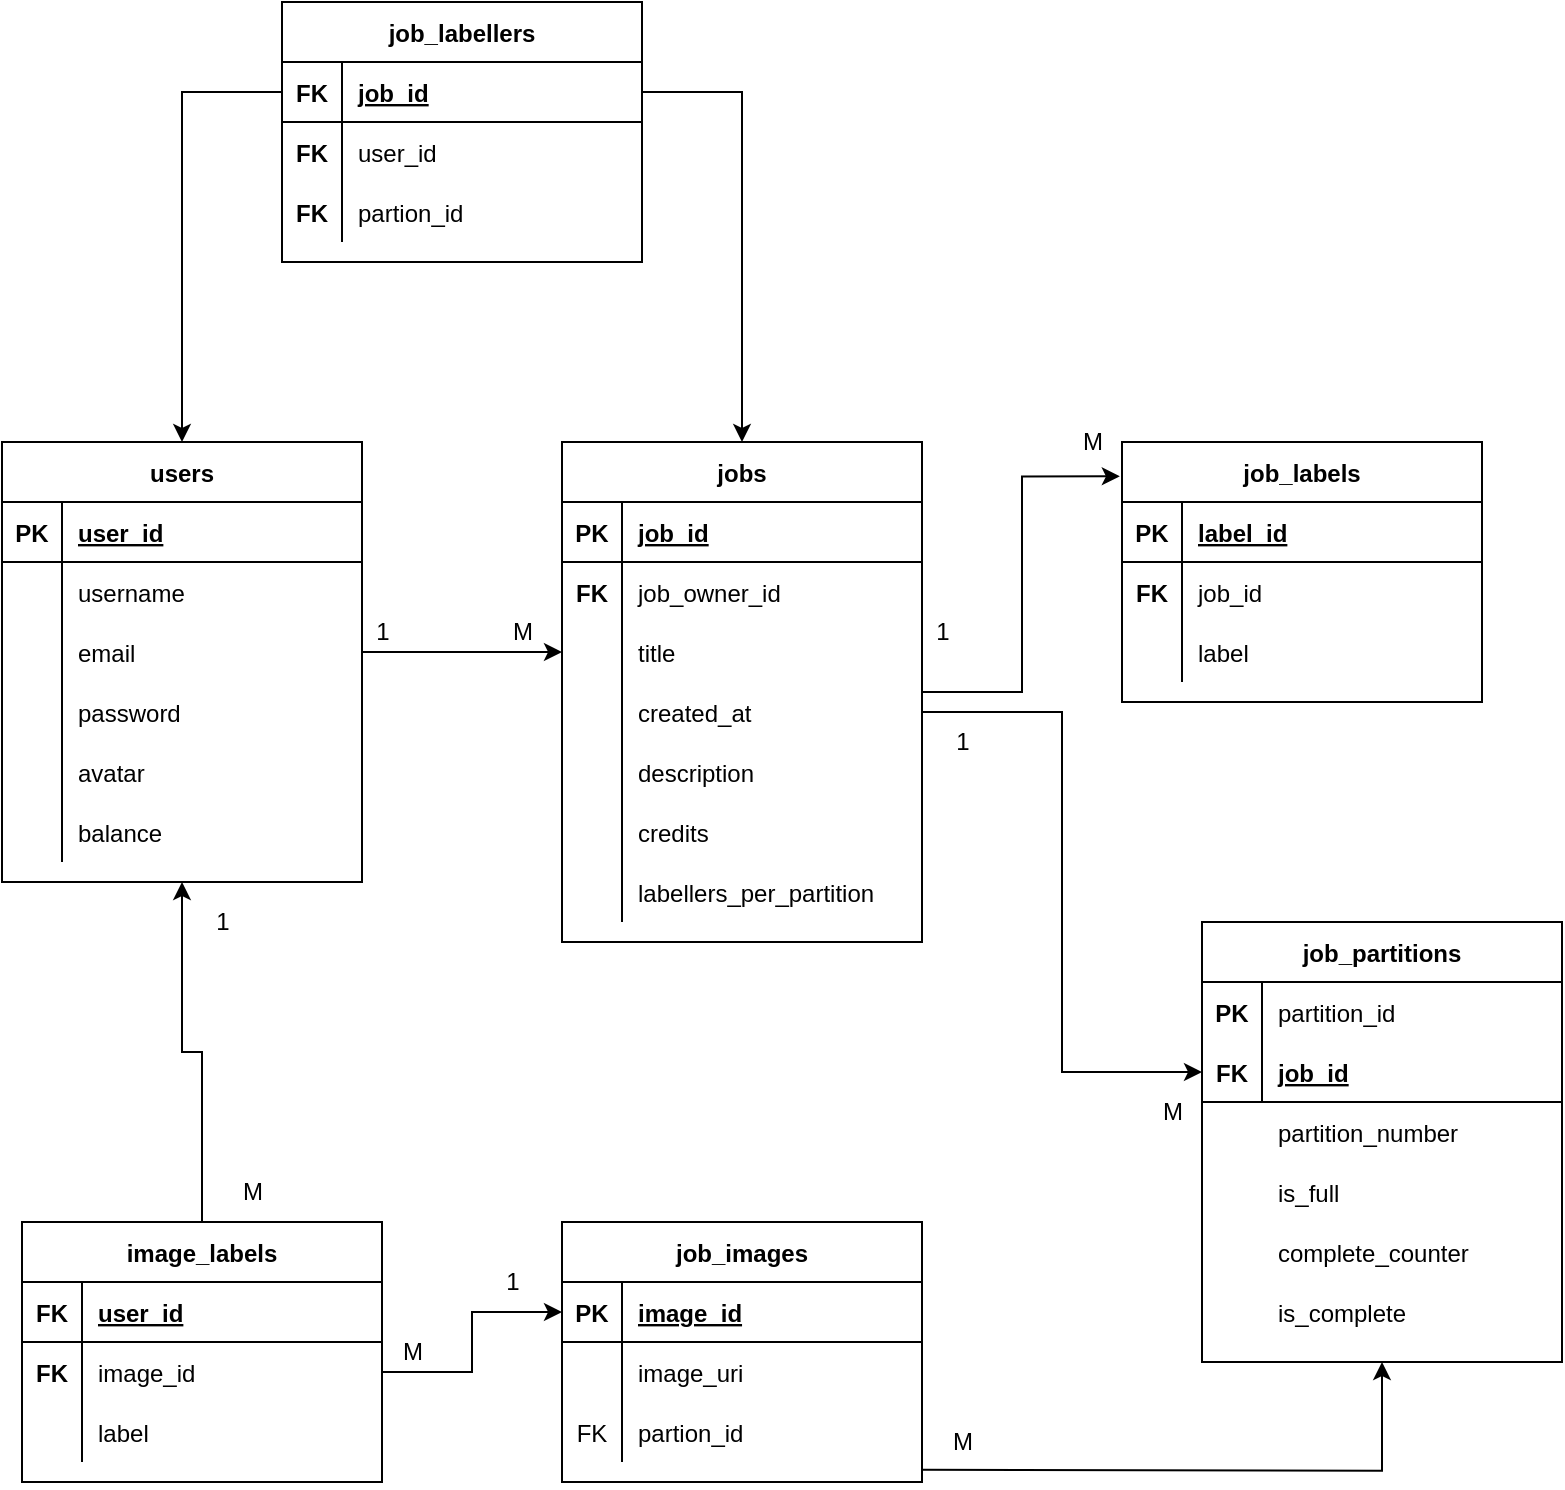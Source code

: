 <mxfile>
    <diagram id="R2lEEEUBdFMjLlhIrx00" name="Page-1">
        <mxGraphModel dx="1076" dy="1579" grid="1" gridSize="10" guides="1" tooltips="1" connect="1" arrows="1" fold="1" page="1" pageScale="1" pageWidth="850" pageHeight="1100" math="0" shadow="0" extFonts="Permanent Marker^https://fonts.googleapis.com/css?family=Permanent+Marker">
            <root>
                <mxCell id="0"/>
                <mxCell id="1" parent="0"/>
                <mxCell id="n5E36iy-z8Pln9pKaJzt-1" value="users" style="shape=table;startSize=30;container=1;collapsible=1;childLayout=tableLayout;fixedRows=1;rowLines=0;fontStyle=1;align=center;resizeLast=1;" parent="1" vertex="1">
                    <mxGeometry x="40" y="80" width="180" height="220" as="geometry"/>
                </mxCell>
                <mxCell id="n5E36iy-z8Pln9pKaJzt-2" value="" style="shape=partialRectangle;collapsible=0;dropTarget=0;pointerEvents=0;fillColor=none;top=0;left=0;bottom=1;right=0;points=[[0,0.5],[1,0.5]];portConstraint=eastwest;" parent="n5E36iy-z8Pln9pKaJzt-1" vertex="1">
                    <mxGeometry y="30" width="180" height="30" as="geometry"/>
                </mxCell>
                <mxCell id="n5E36iy-z8Pln9pKaJzt-3" value="PK" style="shape=partialRectangle;connectable=0;fillColor=none;top=0;left=0;bottom=0;right=0;fontStyle=1;overflow=hidden;" parent="n5E36iy-z8Pln9pKaJzt-2" vertex="1">
                    <mxGeometry width="30" height="30" as="geometry"/>
                </mxCell>
                <mxCell id="n5E36iy-z8Pln9pKaJzt-4" value="user_id" style="shape=partialRectangle;connectable=0;fillColor=none;top=0;left=0;bottom=0;right=0;align=left;spacingLeft=6;fontStyle=5;overflow=hidden;" parent="n5E36iy-z8Pln9pKaJzt-2" vertex="1">
                    <mxGeometry x="30" width="150" height="30" as="geometry"/>
                </mxCell>
                <mxCell id="n5E36iy-z8Pln9pKaJzt-5" value="" style="shape=partialRectangle;collapsible=0;dropTarget=0;pointerEvents=0;fillColor=none;top=0;left=0;bottom=0;right=0;points=[[0,0.5],[1,0.5]];portConstraint=eastwest;" parent="n5E36iy-z8Pln9pKaJzt-1" vertex="1">
                    <mxGeometry y="60" width="180" height="30" as="geometry"/>
                </mxCell>
                <mxCell id="n5E36iy-z8Pln9pKaJzt-6" value="" style="shape=partialRectangle;connectable=0;fillColor=none;top=0;left=0;bottom=0;right=0;editable=1;overflow=hidden;" parent="n5E36iy-z8Pln9pKaJzt-5" vertex="1">
                    <mxGeometry width="30" height="30" as="geometry"/>
                </mxCell>
                <mxCell id="n5E36iy-z8Pln9pKaJzt-7" value="username" style="shape=partialRectangle;connectable=0;fillColor=none;top=0;left=0;bottom=0;right=0;align=left;spacingLeft=6;overflow=hidden;" parent="n5E36iy-z8Pln9pKaJzt-5" vertex="1">
                    <mxGeometry x="30" width="150" height="30" as="geometry"/>
                </mxCell>
                <mxCell id="n5E36iy-z8Pln9pKaJzt-8" value="" style="shape=partialRectangle;collapsible=0;dropTarget=0;pointerEvents=0;fillColor=none;top=0;left=0;bottom=0;right=0;points=[[0,0.5],[1,0.5]];portConstraint=eastwest;" parent="n5E36iy-z8Pln9pKaJzt-1" vertex="1">
                    <mxGeometry y="90" width="180" height="30" as="geometry"/>
                </mxCell>
                <mxCell id="n5E36iy-z8Pln9pKaJzt-9" value="" style="shape=partialRectangle;connectable=0;fillColor=none;top=0;left=0;bottom=0;right=0;editable=1;overflow=hidden;" parent="n5E36iy-z8Pln9pKaJzt-8" vertex="1">
                    <mxGeometry width="30" height="30" as="geometry"/>
                </mxCell>
                <mxCell id="n5E36iy-z8Pln9pKaJzt-10" value="email" style="shape=partialRectangle;connectable=0;fillColor=none;top=0;left=0;bottom=0;right=0;align=left;spacingLeft=6;overflow=hidden;" parent="n5E36iy-z8Pln9pKaJzt-8" vertex="1">
                    <mxGeometry x="30" width="150" height="30" as="geometry"/>
                </mxCell>
                <mxCell id="n5E36iy-z8Pln9pKaJzt-11" value="" style="shape=partialRectangle;collapsible=0;dropTarget=0;pointerEvents=0;fillColor=none;top=0;left=0;bottom=0;right=0;points=[[0,0.5],[1,0.5]];portConstraint=eastwest;" parent="n5E36iy-z8Pln9pKaJzt-1" vertex="1">
                    <mxGeometry y="120" width="180" height="30" as="geometry"/>
                </mxCell>
                <mxCell id="n5E36iy-z8Pln9pKaJzt-12" value="" style="shape=partialRectangle;connectable=0;fillColor=none;top=0;left=0;bottom=0;right=0;editable=1;overflow=hidden;" parent="n5E36iy-z8Pln9pKaJzt-11" vertex="1">
                    <mxGeometry width="30" height="30" as="geometry"/>
                </mxCell>
                <mxCell id="n5E36iy-z8Pln9pKaJzt-13" value="password" style="shape=partialRectangle;connectable=0;fillColor=none;top=0;left=0;bottom=0;right=0;align=left;spacingLeft=6;overflow=hidden;" parent="n5E36iy-z8Pln9pKaJzt-11" vertex="1">
                    <mxGeometry x="30" width="150" height="30" as="geometry"/>
                </mxCell>
                <mxCell id="n5E36iy-z8Pln9pKaJzt-14" value="" style="shape=partialRectangle;collapsible=0;dropTarget=0;pointerEvents=0;fillColor=none;top=0;left=0;bottom=0;right=0;points=[[0,0.5],[1,0.5]];portConstraint=eastwest;" parent="n5E36iy-z8Pln9pKaJzt-1" vertex="1">
                    <mxGeometry y="150" width="180" height="30" as="geometry"/>
                </mxCell>
                <mxCell id="n5E36iy-z8Pln9pKaJzt-15" value="" style="shape=partialRectangle;connectable=0;fillColor=none;top=0;left=0;bottom=0;right=0;editable=1;overflow=hidden;" parent="n5E36iy-z8Pln9pKaJzt-14" vertex="1">
                    <mxGeometry width="30" height="30" as="geometry"/>
                </mxCell>
                <mxCell id="n5E36iy-z8Pln9pKaJzt-16" value="avatar" style="shape=partialRectangle;connectable=0;fillColor=none;top=0;left=0;bottom=0;right=0;align=left;spacingLeft=6;overflow=hidden;" parent="n5E36iy-z8Pln9pKaJzt-14" vertex="1">
                    <mxGeometry x="30" width="150" height="30" as="geometry"/>
                </mxCell>
                <mxCell id="n5E36iy-z8Pln9pKaJzt-17" value="" style="shape=partialRectangle;collapsible=0;dropTarget=0;pointerEvents=0;fillColor=none;top=0;left=0;bottom=0;right=0;points=[[0,0.5],[1,0.5]];portConstraint=eastwest;" parent="n5E36iy-z8Pln9pKaJzt-1" vertex="1">
                    <mxGeometry y="180" width="180" height="30" as="geometry"/>
                </mxCell>
                <mxCell id="n5E36iy-z8Pln9pKaJzt-18" value="" style="shape=partialRectangle;connectable=0;fillColor=none;top=0;left=0;bottom=0;right=0;editable=1;overflow=hidden;" parent="n5E36iy-z8Pln9pKaJzt-17" vertex="1">
                    <mxGeometry width="30" height="30" as="geometry"/>
                </mxCell>
                <mxCell id="n5E36iy-z8Pln9pKaJzt-19" value="balance" style="shape=partialRectangle;connectable=0;fillColor=none;top=0;left=0;bottom=0;right=0;align=left;spacingLeft=6;overflow=hidden;" parent="n5E36iy-z8Pln9pKaJzt-17" vertex="1">
                    <mxGeometry x="30" width="150" height="30" as="geometry"/>
                </mxCell>
                <mxCell id="n5E36iy-z8Pln9pKaJzt-77" style="edgeStyle=orthogonalEdgeStyle;rounded=0;orthogonalLoop=1;jettySize=auto;html=1;entryX=-0.006;entryY=0.132;entryDx=0;entryDy=0;entryPerimeter=0;" parent="1" source="n5E36iy-z8Pln9pKaJzt-20" target="n5E36iy-z8Pln9pKaJzt-64" edge="1">
                    <mxGeometry relative="1" as="geometry"/>
                </mxCell>
                <mxCell id="n5E36iy-z8Pln9pKaJzt-20" value="jobs" style="shape=table;startSize=30;container=1;collapsible=1;childLayout=tableLayout;fixedRows=1;rowLines=0;fontStyle=1;align=center;resizeLast=1;" parent="1" vertex="1">
                    <mxGeometry x="320" y="80" width="180" height="250" as="geometry"/>
                </mxCell>
                <mxCell id="n5E36iy-z8Pln9pKaJzt-21" value="" style="shape=partialRectangle;collapsible=0;dropTarget=0;pointerEvents=0;fillColor=none;top=0;left=0;bottom=1;right=0;points=[[0,0.5],[1,0.5]];portConstraint=eastwest;" parent="n5E36iy-z8Pln9pKaJzt-20" vertex="1">
                    <mxGeometry y="30" width="180" height="30" as="geometry"/>
                </mxCell>
                <mxCell id="n5E36iy-z8Pln9pKaJzt-22" value="PK" style="shape=partialRectangle;connectable=0;fillColor=none;top=0;left=0;bottom=0;right=0;fontStyle=1;overflow=hidden;" parent="n5E36iy-z8Pln9pKaJzt-21" vertex="1">
                    <mxGeometry width="30" height="30" as="geometry"/>
                </mxCell>
                <mxCell id="n5E36iy-z8Pln9pKaJzt-23" value="job_id" style="shape=partialRectangle;connectable=0;fillColor=none;top=0;left=0;bottom=0;right=0;align=left;spacingLeft=6;fontStyle=5;overflow=hidden;" parent="n5E36iy-z8Pln9pKaJzt-21" vertex="1">
                    <mxGeometry x="30" width="150" height="30" as="geometry"/>
                </mxCell>
                <mxCell id="n5E36iy-z8Pln9pKaJzt-24" value="" style="shape=partialRectangle;collapsible=0;dropTarget=0;pointerEvents=0;fillColor=none;top=0;left=0;bottom=0;right=0;points=[[0,0.5],[1,0.5]];portConstraint=eastwest;" parent="n5E36iy-z8Pln9pKaJzt-20" vertex="1">
                    <mxGeometry y="60" width="180" height="30" as="geometry"/>
                </mxCell>
                <mxCell id="n5E36iy-z8Pln9pKaJzt-25" value="FK" style="shape=partialRectangle;connectable=0;fillColor=none;top=0;left=0;bottom=0;right=0;editable=1;overflow=hidden;fontStyle=1" parent="n5E36iy-z8Pln9pKaJzt-24" vertex="1">
                    <mxGeometry width="30" height="30" as="geometry"/>
                </mxCell>
                <mxCell id="n5E36iy-z8Pln9pKaJzt-26" value="job_owner_id" style="shape=partialRectangle;connectable=0;fillColor=none;top=0;left=0;bottom=0;right=0;align=left;spacingLeft=6;overflow=hidden;" parent="n5E36iy-z8Pln9pKaJzt-24" vertex="1">
                    <mxGeometry x="30" width="150" height="30" as="geometry"/>
                </mxCell>
                <mxCell id="n5E36iy-z8Pln9pKaJzt-27" value="" style="shape=partialRectangle;collapsible=0;dropTarget=0;pointerEvents=0;fillColor=none;top=0;left=0;bottom=0;right=0;points=[[0,0.5],[1,0.5]];portConstraint=eastwest;" parent="n5E36iy-z8Pln9pKaJzt-20" vertex="1">
                    <mxGeometry y="90" width="180" height="30" as="geometry"/>
                </mxCell>
                <mxCell id="n5E36iy-z8Pln9pKaJzt-28" value="" style="shape=partialRectangle;connectable=0;fillColor=none;top=0;left=0;bottom=0;right=0;editable=1;overflow=hidden;" parent="n5E36iy-z8Pln9pKaJzt-27" vertex="1">
                    <mxGeometry width="30" height="30" as="geometry"/>
                </mxCell>
                <mxCell id="n5E36iy-z8Pln9pKaJzt-29" value="title" style="shape=partialRectangle;connectable=0;fillColor=none;top=0;left=0;bottom=0;right=0;align=left;spacingLeft=6;overflow=hidden;" parent="n5E36iy-z8Pln9pKaJzt-27" vertex="1">
                    <mxGeometry x="30" width="150" height="30" as="geometry"/>
                </mxCell>
                <mxCell id="n5E36iy-z8Pln9pKaJzt-33" value="" style="shape=partialRectangle;collapsible=0;dropTarget=0;pointerEvents=0;fillColor=none;top=0;left=0;bottom=0;right=0;points=[[0,0.5],[1,0.5]];portConstraint=eastwest;" parent="n5E36iy-z8Pln9pKaJzt-20" vertex="1">
                    <mxGeometry y="120" width="180" height="30" as="geometry"/>
                </mxCell>
                <mxCell id="n5E36iy-z8Pln9pKaJzt-34" value="" style="shape=partialRectangle;connectable=0;fillColor=none;top=0;left=0;bottom=0;right=0;editable=1;overflow=hidden;" parent="n5E36iy-z8Pln9pKaJzt-33" vertex="1">
                    <mxGeometry width="30" height="30" as="geometry"/>
                </mxCell>
                <mxCell id="n5E36iy-z8Pln9pKaJzt-35" value="created_at" style="shape=partialRectangle;connectable=0;fillColor=none;top=0;left=0;bottom=0;right=0;align=left;spacingLeft=6;overflow=hidden;" parent="n5E36iy-z8Pln9pKaJzt-33" vertex="1">
                    <mxGeometry x="30" width="150" height="30" as="geometry"/>
                </mxCell>
                <mxCell id="2" value="" style="shape=partialRectangle;collapsible=0;dropTarget=0;pointerEvents=0;fillColor=none;top=0;left=0;bottom=0;right=0;points=[[0,0.5],[1,0.5]];portConstraint=eastwest;" parent="n5E36iy-z8Pln9pKaJzt-20" vertex="1">
                    <mxGeometry y="150" width="180" height="30" as="geometry"/>
                </mxCell>
                <mxCell id="3" value="" style="shape=partialRectangle;connectable=0;fillColor=none;top=0;left=0;bottom=0;right=0;editable=1;overflow=hidden;" parent="2" vertex="1">
                    <mxGeometry width="30" height="30" as="geometry"/>
                </mxCell>
                <mxCell id="4" value="description" style="shape=partialRectangle;connectable=0;fillColor=none;top=0;left=0;bottom=0;right=0;align=left;spacingLeft=6;overflow=hidden;" parent="2" vertex="1">
                    <mxGeometry x="30" width="150" height="30" as="geometry"/>
                </mxCell>
                <mxCell id="25" value="" style="shape=partialRectangle;collapsible=0;dropTarget=0;pointerEvents=0;fillColor=none;top=0;left=0;bottom=0;right=0;points=[[0,0.5],[1,0.5]];portConstraint=eastwest;" parent="n5E36iy-z8Pln9pKaJzt-20" vertex="1">
                    <mxGeometry y="180" width="180" height="30" as="geometry"/>
                </mxCell>
                <mxCell id="26" value="" style="shape=partialRectangle;connectable=0;fillColor=none;top=0;left=0;bottom=0;right=0;editable=1;overflow=hidden;" parent="25" vertex="1">
                    <mxGeometry width="30" height="30" as="geometry"/>
                </mxCell>
                <mxCell id="27" value="credits" style="shape=partialRectangle;connectable=0;fillColor=none;top=0;left=0;bottom=0;right=0;align=left;spacingLeft=6;overflow=hidden;" parent="25" vertex="1">
                    <mxGeometry x="30" width="150" height="30" as="geometry"/>
                </mxCell>
                <mxCell id="80" value="" style="shape=partialRectangle;collapsible=0;dropTarget=0;pointerEvents=0;fillColor=none;top=0;left=0;bottom=0;right=0;points=[[0,0.5],[1,0.5]];portConstraint=eastwest;" vertex="1" parent="n5E36iy-z8Pln9pKaJzt-20">
                    <mxGeometry y="210" width="180" height="30" as="geometry"/>
                </mxCell>
                <mxCell id="81" value="" style="shape=partialRectangle;connectable=0;fillColor=none;top=0;left=0;bottom=0;right=0;editable=1;overflow=hidden;" vertex="1" parent="80">
                    <mxGeometry width="30" height="30" as="geometry"/>
                </mxCell>
                <mxCell id="82" value="labellers_per_partition" style="shape=partialRectangle;connectable=0;fillColor=none;top=0;left=0;bottom=0;right=0;align=left;spacingLeft=6;overflow=hidden;" vertex="1" parent="80">
                    <mxGeometry x="30" width="150" height="30" as="geometry"/>
                </mxCell>
                <mxCell id="n5E36iy-z8Pln9pKaJzt-39" value="job_images" style="shape=table;startSize=30;container=1;collapsible=1;childLayout=tableLayout;fixedRows=1;rowLines=0;fontStyle=1;align=center;resizeLast=1;" parent="1" vertex="1">
                    <mxGeometry x="320" y="470" width="180" height="130" as="geometry">
                        <mxRectangle x="320" y="470" width="100" height="30" as="alternateBounds"/>
                    </mxGeometry>
                </mxCell>
                <mxCell id="n5E36iy-z8Pln9pKaJzt-40" value="" style="shape=partialRectangle;collapsible=0;dropTarget=0;pointerEvents=0;fillColor=none;top=0;left=0;bottom=1;right=0;points=[[0,0.5],[1,0.5]];portConstraint=eastwest;" parent="n5E36iy-z8Pln9pKaJzt-39" vertex="1">
                    <mxGeometry y="30" width="180" height="30" as="geometry"/>
                </mxCell>
                <mxCell id="n5E36iy-z8Pln9pKaJzt-41" value="PK" style="shape=partialRectangle;connectable=0;fillColor=none;top=0;left=0;bottom=0;right=0;fontStyle=1;overflow=hidden;" parent="n5E36iy-z8Pln9pKaJzt-40" vertex="1">
                    <mxGeometry width="30" height="30" as="geometry"/>
                </mxCell>
                <mxCell id="n5E36iy-z8Pln9pKaJzt-42" value="image_id" style="shape=partialRectangle;connectable=0;fillColor=none;top=0;left=0;bottom=0;right=0;align=left;spacingLeft=6;fontStyle=5;overflow=hidden;" parent="n5E36iy-z8Pln9pKaJzt-40" vertex="1">
                    <mxGeometry x="30" width="150" height="30" as="geometry"/>
                </mxCell>
                <mxCell id="n5E36iy-z8Pln9pKaJzt-46" value="" style="shape=partialRectangle;collapsible=0;dropTarget=0;pointerEvents=0;fillColor=none;top=0;left=0;bottom=0;right=0;points=[[0,0.5],[1,0.5]];portConstraint=eastwest;" parent="n5E36iy-z8Pln9pKaJzt-39" vertex="1">
                    <mxGeometry y="60" width="180" height="30" as="geometry"/>
                </mxCell>
                <mxCell id="n5E36iy-z8Pln9pKaJzt-47" value="" style="shape=partialRectangle;connectable=0;fillColor=none;top=0;left=0;bottom=0;right=0;editable=1;overflow=hidden;" parent="n5E36iy-z8Pln9pKaJzt-46" vertex="1">
                    <mxGeometry width="30" height="30" as="geometry"/>
                </mxCell>
                <mxCell id="n5E36iy-z8Pln9pKaJzt-48" value="image_uri" style="shape=partialRectangle;connectable=0;fillColor=none;top=0;left=0;bottom=0;right=0;align=left;spacingLeft=6;overflow=hidden;" parent="n5E36iy-z8Pln9pKaJzt-46" vertex="1">
                    <mxGeometry x="30" width="150" height="30" as="geometry"/>
                </mxCell>
                <mxCell id="n5E36iy-z8Pln9pKaJzt-55" value="" style="shape=partialRectangle;collapsible=0;dropTarget=0;pointerEvents=0;fillColor=none;top=0;left=0;bottom=0;right=0;points=[[0,0.5],[1,0.5]];portConstraint=eastwest;" parent="n5E36iy-z8Pln9pKaJzt-39" vertex="1">
                    <mxGeometry y="90" width="180" height="30" as="geometry"/>
                </mxCell>
                <mxCell id="n5E36iy-z8Pln9pKaJzt-56" value="FK" style="shape=partialRectangle;connectable=0;fillColor=none;top=0;left=0;bottom=0;right=0;editable=1;overflow=hidden;" parent="n5E36iy-z8Pln9pKaJzt-55" vertex="1">
                    <mxGeometry width="30" height="30" as="geometry"/>
                </mxCell>
                <mxCell id="n5E36iy-z8Pln9pKaJzt-57" value="partion_id" style="shape=partialRectangle;connectable=0;fillColor=none;top=0;left=0;bottom=0;right=0;align=left;spacingLeft=6;overflow=hidden;" parent="n5E36iy-z8Pln9pKaJzt-55" vertex="1">
                    <mxGeometry x="30" width="150" height="30" as="geometry"/>
                </mxCell>
                <mxCell id="n5E36iy-z8Pln9pKaJzt-58" style="edgeStyle=orthogonalEdgeStyle;rounded=0;orthogonalLoop=1;jettySize=auto;html=1;entryX=0;entryY=0.5;entryDx=0;entryDy=0;" parent="1" source="n5E36iy-z8Pln9pKaJzt-8" target="n5E36iy-z8Pln9pKaJzt-27" edge="1">
                    <mxGeometry relative="1" as="geometry"/>
                </mxCell>
                <mxCell id="n5E36iy-z8Pln9pKaJzt-59" value="1" style="text;html=1;align=center;verticalAlign=middle;resizable=0;points=[];autosize=1;strokeColor=none;" parent="1" vertex="1">
                    <mxGeometry x="220" y="165" width="20" height="20" as="geometry"/>
                </mxCell>
                <mxCell id="n5E36iy-z8Pln9pKaJzt-60" value="M" style="text;html=1;align=center;verticalAlign=middle;resizable=0;points=[];autosize=1;strokeColor=none;" parent="1" vertex="1">
                    <mxGeometry x="285" y="165" width="30" height="20" as="geometry"/>
                </mxCell>
                <mxCell id="n5E36iy-z8Pln9pKaJzt-62" value="1" style="text;html=1;align=center;verticalAlign=middle;resizable=0;points=[];autosize=1;strokeColor=none;" parent="1" vertex="1">
                    <mxGeometry x="510" y="220" width="20" height="20" as="geometry"/>
                </mxCell>
                <mxCell id="n5E36iy-z8Pln9pKaJzt-64" value="job_labels" style="shape=table;startSize=30;container=1;collapsible=1;childLayout=tableLayout;fixedRows=1;rowLines=0;fontStyle=1;align=center;resizeLast=1;" parent="1" vertex="1">
                    <mxGeometry x="600" y="80" width="180" height="130" as="geometry"/>
                </mxCell>
                <mxCell id="n5E36iy-z8Pln9pKaJzt-65" value="" style="shape=partialRectangle;collapsible=0;dropTarget=0;pointerEvents=0;fillColor=none;top=0;left=0;bottom=1;right=0;points=[[0,0.5],[1,0.5]];portConstraint=eastwest;" parent="n5E36iy-z8Pln9pKaJzt-64" vertex="1">
                    <mxGeometry y="30" width="180" height="30" as="geometry"/>
                </mxCell>
                <mxCell id="n5E36iy-z8Pln9pKaJzt-66" value="PK" style="shape=partialRectangle;connectable=0;fillColor=none;top=0;left=0;bottom=0;right=0;fontStyle=1;overflow=hidden;" parent="n5E36iy-z8Pln9pKaJzt-65" vertex="1">
                    <mxGeometry width="30" height="30" as="geometry"/>
                </mxCell>
                <mxCell id="n5E36iy-z8Pln9pKaJzt-67" value="label_id" style="shape=partialRectangle;connectable=0;fillColor=none;top=0;left=0;bottom=0;right=0;align=left;spacingLeft=6;fontStyle=5;overflow=hidden;" parent="n5E36iy-z8Pln9pKaJzt-65" vertex="1">
                    <mxGeometry x="30" width="150" height="30" as="geometry"/>
                </mxCell>
                <mxCell id="n5E36iy-z8Pln9pKaJzt-68" value="" style="shape=partialRectangle;collapsible=0;dropTarget=0;pointerEvents=0;fillColor=none;top=0;left=0;bottom=0;right=0;points=[[0,0.5],[1,0.5]];portConstraint=eastwest;" parent="n5E36iy-z8Pln9pKaJzt-64" vertex="1">
                    <mxGeometry y="60" width="180" height="30" as="geometry"/>
                </mxCell>
                <mxCell id="n5E36iy-z8Pln9pKaJzt-69" value="FK" style="shape=partialRectangle;connectable=0;fillColor=none;top=0;left=0;bottom=0;right=0;editable=1;overflow=hidden;fontStyle=1" parent="n5E36iy-z8Pln9pKaJzt-68" vertex="1">
                    <mxGeometry width="30" height="30" as="geometry"/>
                </mxCell>
                <mxCell id="n5E36iy-z8Pln9pKaJzt-70" value="job_id" style="shape=partialRectangle;connectable=0;fillColor=none;top=0;left=0;bottom=0;right=0;align=left;spacingLeft=6;overflow=hidden;" parent="n5E36iy-z8Pln9pKaJzt-68" vertex="1">
                    <mxGeometry x="30" width="150" height="30" as="geometry"/>
                </mxCell>
                <mxCell id="n5E36iy-z8Pln9pKaJzt-71" value="" style="shape=partialRectangle;collapsible=0;dropTarget=0;pointerEvents=0;fillColor=none;top=0;left=0;bottom=0;right=0;points=[[0,0.5],[1,0.5]];portConstraint=eastwest;" parent="n5E36iy-z8Pln9pKaJzt-64" vertex="1">
                    <mxGeometry y="90" width="180" height="30" as="geometry"/>
                </mxCell>
                <mxCell id="n5E36iy-z8Pln9pKaJzt-72" value="" style="shape=partialRectangle;connectable=0;fillColor=none;top=0;left=0;bottom=0;right=0;editable=1;overflow=hidden;" parent="n5E36iy-z8Pln9pKaJzt-71" vertex="1">
                    <mxGeometry width="30" height="30" as="geometry"/>
                </mxCell>
                <mxCell id="n5E36iy-z8Pln9pKaJzt-73" value="label" style="shape=partialRectangle;connectable=0;fillColor=none;top=0;left=0;bottom=0;right=0;align=left;spacingLeft=6;overflow=hidden;" parent="n5E36iy-z8Pln9pKaJzt-71" vertex="1">
                    <mxGeometry x="30" width="150" height="30" as="geometry"/>
                </mxCell>
                <mxCell id="n5E36iy-z8Pln9pKaJzt-78" value="1" style="text;html=1;align=center;verticalAlign=middle;resizable=0;points=[];autosize=1;strokeColor=none;" parent="1" vertex="1">
                    <mxGeometry x="500" y="165" width="20" height="20" as="geometry"/>
                </mxCell>
                <mxCell id="n5E36iy-z8Pln9pKaJzt-79" value="M" style="text;html=1;align=center;verticalAlign=middle;resizable=0;points=[];autosize=1;strokeColor=none;" parent="1" vertex="1">
                    <mxGeometry x="570" y="70" width="30" height="20" as="geometry"/>
                </mxCell>
                <mxCell id="71" style="edgeStyle=orthogonalEdgeStyle;rounded=0;orthogonalLoop=1;jettySize=auto;html=1;entryX=0.5;entryY=1;entryDx=0;entryDy=0;" parent="1" source="n5E36iy-z8Pln9pKaJzt-80" target="n5E36iy-z8Pln9pKaJzt-1" edge="1">
                    <mxGeometry relative="1" as="geometry"/>
                </mxCell>
                <mxCell id="n5E36iy-z8Pln9pKaJzt-80" value="image_labels" style="shape=table;startSize=30;container=1;collapsible=1;childLayout=tableLayout;fixedRows=1;rowLines=0;fontStyle=1;align=center;resizeLast=1;" parent="1" vertex="1">
                    <mxGeometry x="50" y="470" width="180" height="130" as="geometry"/>
                </mxCell>
                <mxCell id="n5E36iy-z8Pln9pKaJzt-81" value="" style="shape=partialRectangle;collapsible=0;dropTarget=0;pointerEvents=0;fillColor=none;top=0;left=0;bottom=1;right=0;points=[[0,0.5],[1,0.5]];portConstraint=eastwest;" parent="n5E36iy-z8Pln9pKaJzt-80" vertex="1">
                    <mxGeometry y="30" width="180" height="30" as="geometry"/>
                </mxCell>
                <mxCell id="n5E36iy-z8Pln9pKaJzt-82" value="FK" style="shape=partialRectangle;connectable=0;fillColor=none;top=0;left=0;bottom=0;right=0;fontStyle=1;overflow=hidden;" parent="n5E36iy-z8Pln9pKaJzt-81" vertex="1">
                    <mxGeometry width="30" height="30" as="geometry"/>
                </mxCell>
                <mxCell id="n5E36iy-z8Pln9pKaJzt-83" value="user_id" style="shape=partialRectangle;connectable=0;fillColor=none;top=0;left=0;bottom=0;right=0;align=left;spacingLeft=6;fontStyle=5;overflow=hidden;" parent="n5E36iy-z8Pln9pKaJzt-81" vertex="1">
                    <mxGeometry x="30" width="150" height="30" as="geometry"/>
                </mxCell>
                <mxCell id="n5E36iy-z8Pln9pKaJzt-84" value="" style="shape=partialRectangle;collapsible=0;dropTarget=0;pointerEvents=0;fillColor=none;top=0;left=0;bottom=0;right=0;points=[[0,0.5],[1,0.5]];portConstraint=eastwest;" parent="n5E36iy-z8Pln9pKaJzt-80" vertex="1">
                    <mxGeometry y="60" width="180" height="30" as="geometry"/>
                </mxCell>
                <mxCell id="n5E36iy-z8Pln9pKaJzt-85" value="FK" style="shape=partialRectangle;connectable=0;fillColor=none;top=0;left=0;bottom=0;right=0;editable=1;overflow=hidden;fontStyle=1" parent="n5E36iy-z8Pln9pKaJzt-84" vertex="1">
                    <mxGeometry width="30" height="30" as="geometry"/>
                </mxCell>
                <mxCell id="n5E36iy-z8Pln9pKaJzt-86" value="image_id" style="shape=partialRectangle;connectable=0;fillColor=none;top=0;left=0;bottom=0;right=0;align=left;spacingLeft=6;overflow=hidden;" parent="n5E36iy-z8Pln9pKaJzt-84" vertex="1">
                    <mxGeometry x="30" width="150" height="30" as="geometry"/>
                </mxCell>
                <mxCell id="n5E36iy-z8Pln9pKaJzt-87" value="" style="shape=partialRectangle;collapsible=0;dropTarget=0;pointerEvents=0;fillColor=none;top=0;left=0;bottom=0;right=0;points=[[0,0.5],[1,0.5]];portConstraint=eastwest;" parent="n5E36iy-z8Pln9pKaJzt-80" vertex="1">
                    <mxGeometry y="90" width="180" height="30" as="geometry"/>
                </mxCell>
                <mxCell id="n5E36iy-z8Pln9pKaJzt-88" value="" style="shape=partialRectangle;connectable=0;fillColor=none;top=0;left=0;bottom=0;right=0;editable=1;overflow=hidden;" parent="n5E36iy-z8Pln9pKaJzt-87" vertex="1">
                    <mxGeometry width="30" height="30" as="geometry"/>
                </mxCell>
                <mxCell id="n5E36iy-z8Pln9pKaJzt-89" value="label" style="shape=partialRectangle;connectable=0;fillColor=none;top=0;left=0;bottom=0;right=0;align=left;spacingLeft=6;overflow=hidden;" parent="n5E36iy-z8Pln9pKaJzt-87" vertex="1">
                    <mxGeometry x="30" width="150" height="30" as="geometry"/>
                </mxCell>
                <mxCell id="n5E36iy-z8Pln9pKaJzt-99" value="job_labellers" style="shape=table;startSize=30;container=1;collapsible=1;childLayout=tableLayout;fixedRows=1;rowLines=0;fontStyle=1;align=center;resizeLast=1;" parent="1" vertex="1">
                    <mxGeometry x="180" y="-140" width="180" height="130" as="geometry"/>
                </mxCell>
                <mxCell id="n5E36iy-z8Pln9pKaJzt-100" value="" style="shape=partialRectangle;collapsible=0;dropTarget=0;pointerEvents=0;fillColor=none;top=0;left=0;bottom=1;right=0;points=[[0,0.5],[1,0.5]];portConstraint=eastwest;" parent="n5E36iy-z8Pln9pKaJzt-99" vertex="1">
                    <mxGeometry y="30" width="180" height="30" as="geometry"/>
                </mxCell>
                <mxCell id="n5E36iy-z8Pln9pKaJzt-101" value="FK" style="shape=partialRectangle;connectable=0;fillColor=none;top=0;left=0;bottom=0;right=0;fontStyle=1;overflow=hidden;" parent="n5E36iy-z8Pln9pKaJzt-100" vertex="1">
                    <mxGeometry width="30" height="30" as="geometry"/>
                </mxCell>
                <mxCell id="n5E36iy-z8Pln9pKaJzt-102" value="job_id" style="shape=partialRectangle;connectable=0;fillColor=none;top=0;left=0;bottom=0;right=0;align=left;spacingLeft=6;fontStyle=5;overflow=hidden;" parent="n5E36iy-z8Pln9pKaJzt-100" vertex="1">
                    <mxGeometry x="30" width="150" height="30" as="geometry"/>
                </mxCell>
                <mxCell id="n5E36iy-z8Pln9pKaJzt-103" value="" style="shape=partialRectangle;collapsible=0;dropTarget=0;pointerEvents=0;fillColor=none;top=0;left=0;bottom=0;right=0;points=[[0,0.5],[1,0.5]];portConstraint=eastwest;" parent="n5E36iy-z8Pln9pKaJzt-99" vertex="1">
                    <mxGeometry y="60" width="180" height="30" as="geometry"/>
                </mxCell>
                <mxCell id="n5E36iy-z8Pln9pKaJzt-104" value="FK" style="shape=partialRectangle;connectable=0;fillColor=none;top=0;left=0;bottom=0;right=0;editable=1;overflow=hidden;fontStyle=1" parent="n5E36iy-z8Pln9pKaJzt-103" vertex="1">
                    <mxGeometry width="30" height="30" as="geometry"/>
                </mxCell>
                <mxCell id="n5E36iy-z8Pln9pKaJzt-105" value="user_id" style="shape=partialRectangle;connectable=0;fillColor=none;top=0;left=0;bottom=0;right=0;align=left;spacingLeft=6;overflow=hidden;" parent="n5E36iy-z8Pln9pKaJzt-103" vertex="1">
                    <mxGeometry x="30" width="150" height="30" as="geometry"/>
                </mxCell>
                <mxCell id="61" value="" style="shape=partialRectangle;collapsible=0;dropTarget=0;pointerEvents=0;fillColor=none;top=0;left=0;bottom=0;right=0;points=[[0,0.5],[1,0.5]];portConstraint=eastwest;" parent="n5E36iy-z8Pln9pKaJzt-99" vertex="1">
                    <mxGeometry y="90" width="180" height="30" as="geometry"/>
                </mxCell>
                <mxCell id="62" value="FK" style="shape=partialRectangle;connectable=0;fillColor=none;top=0;left=0;bottom=0;right=0;editable=1;overflow=hidden;fontStyle=1" parent="61" vertex="1">
                    <mxGeometry width="30" height="30" as="geometry"/>
                </mxCell>
                <mxCell id="63" value="partion_id" style="shape=partialRectangle;connectable=0;fillColor=none;top=0;left=0;bottom=0;right=0;align=left;spacingLeft=6;overflow=hidden;" parent="61" vertex="1">
                    <mxGeometry x="30" width="150" height="30" as="geometry"/>
                </mxCell>
                <mxCell id="n5E36iy-z8Pln9pKaJzt-112" style="edgeStyle=orthogonalEdgeStyle;rounded=0;orthogonalLoop=1;jettySize=auto;html=1;entryX=0.5;entryY=0;entryDx=0;entryDy=0;" parent="1" source="n5E36iy-z8Pln9pKaJzt-100" target="n5E36iy-z8Pln9pKaJzt-20" edge="1">
                    <mxGeometry relative="1" as="geometry"/>
                </mxCell>
                <mxCell id="n5E36iy-z8Pln9pKaJzt-113" style="edgeStyle=orthogonalEdgeStyle;rounded=0;orthogonalLoop=1;jettySize=auto;html=1;entryX=0.5;entryY=0;entryDx=0;entryDy=0;" parent="1" source="n5E36iy-z8Pln9pKaJzt-100" target="n5E36iy-z8Pln9pKaJzt-1" edge="1">
                    <mxGeometry relative="1" as="geometry"/>
                </mxCell>
                <mxCell id="28" value="job_partitions" style="shape=table;startSize=30;container=1;collapsible=1;childLayout=tableLayout;fixedRows=1;rowLines=0;fontStyle=1;align=center;resizeLast=1;" parent="1" vertex="1">
                    <mxGeometry x="640" y="320" width="180" height="220" as="geometry"/>
                </mxCell>
                <mxCell id="32" value="" style="shape=partialRectangle;collapsible=0;dropTarget=0;pointerEvents=0;fillColor=none;top=0;left=0;bottom=0;right=0;points=[[0,0.5],[1,0.5]];portConstraint=eastwest;" parent="28" vertex="1">
                    <mxGeometry y="30" width="180" height="30" as="geometry"/>
                </mxCell>
                <mxCell id="33" value="PK" style="shape=partialRectangle;connectable=0;fillColor=none;top=0;left=0;bottom=0;right=0;editable=1;overflow=hidden;fontStyle=1" parent="32" vertex="1">
                    <mxGeometry width="30" height="30" as="geometry"/>
                </mxCell>
                <mxCell id="34" value="partition_id" style="shape=partialRectangle;connectable=0;fillColor=none;top=0;left=0;bottom=0;right=0;align=left;spacingLeft=6;overflow=hidden;" parent="32" vertex="1">
                    <mxGeometry x="30" width="150" height="30" as="geometry"/>
                </mxCell>
                <mxCell id="29" value="" style="shape=partialRectangle;collapsible=0;dropTarget=0;pointerEvents=0;fillColor=none;top=0;left=0;bottom=1;right=0;points=[[0,0.5],[1,0.5]];portConstraint=eastwest;" parent="28" vertex="1">
                    <mxGeometry y="60" width="180" height="30" as="geometry"/>
                </mxCell>
                <mxCell id="30" value="FK" style="shape=partialRectangle;connectable=0;fillColor=none;top=0;left=0;bottom=0;right=0;fontStyle=1;overflow=hidden;" parent="29" vertex="1">
                    <mxGeometry width="30" height="30" as="geometry"/>
                </mxCell>
                <mxCell id="31" value="job_id" style="shape=partialRectangle;connectable=0;fillColor=none;top=0;left=0;bottom=0;right=0;align=left;spacingLeft=6;fontStyle=5;overflow=hidden;" parent="29" vertex="1">
                    <mxGeometry x="30" width="150" height="30" as="geometry"/>
                </mxCell>
                <mxCell id="55" style="edgeStyle=orthogonalEdgeStyle;rounded=0;orthogonalLoop=1;jettySize=auto;html=1;entryX=0;entryY=0.5;entryDx=0;entryDy=0;" parent="1" source="n5E36iy-z8Pln9pKaJzt-33" target="29" edge="1">
                    <mxGeometry relative="1" as="geometry"/>
                </mxCell>
                <mxCell id="56" value="partition_number" style="shape=partialRectangle;connectable=0;fillColor=none;top=0;left=0;bottom=0;right=0;align=left;spacingLeft=6;overflow=hidden;" parent="1" vertex="1">
                    <mxGeometry x="670" y="410" width="150" height="30" as="geometry"/>
                </mxCell>
                <mxCell id="57" style="edgeStyle=orthogonalEdgeStyle;rounded=0;orthogonalLoop=1;jettySize=auto;html=1;entryX=0.5;entryY=1;entryDx=0;entryDy=0;" parent="1" target="28" edge="1">
                    <mxGeometry relative="1" as="geometry">
                        <mxPoint x="500" y="593.92" as="sourcePoint"/>
                        <mxPoint x="598.92" y="486.08" as="targetPoint"/>
                    </mxGeometry>
                </mxCell>
                <mxCell id="58" value="M" style="text;html=1;align=center;verticalAlign=middle;resizable=0;points=[];autosize=1;strokeColor=none;" parent="1" vertex="1">
                    <mxGeometry x="610" y="405" width="30" height="20" as="geometry"/>
                </mxCell>
                <mxCell id="60" value="M" style="text;html=1;align=center;verticalAlign=middle;resizable=0;points=[];autosize=1;strokeColor=none;" parent="1" vertex="1">
                    <mxGeometry x="505" y="570" width="30" height="20" as="geometry"/>
                </mxCell>
                <mxCell id="70" value="is_full" style="shape=partialRectangle;connectable=0;fillColor=none;top=0;left=0;bottom=0;right=0;align=left;spacingLeft=6;overflow=hidden;" parent="1" vertex="1">
                    <mxGeometry x="670" y="440" width="150" height="30" as="geometry"/>
                </mxCell>
                <mxCell id="72" value="M" style="text;html=1;align=center;verticalAlign=middle;resizable=0;points=[];autosize=1;strokeColor=none;" parent="1" vertex="1">
                    <mxGeometry x="150" y="445" width="30" height="20" as="geometry"/>
                </mxCell>
                <mxCell id="73" value="1" style="text;html=1;align=center;verticalAlign=middle;resizable=0;points=[];autosize=1;strokeColor=none;" parent="1" vertex="1">
                    <mxGeometry x="140" y="310" width="20" height="20" as="geometry"/>
                </mxCell>
                <mxCell id="74" style="edgeStyle=orthogonalEdgeStyle;rounded=0;orthogonalLoop=1;jettySize=auto;html=1;" parent="1" source="n5E36iy-z8Pln9pKaJzt-84" target="n5E36iy-z8Pln9pKaJzt-40" edge="1">
                    <mxGeometry relative="1" as="geometry"/>
                </mxCell>
                <mxCell id="75" value="M" style="text;html=1;align=center;verticalAlign=middle;resizable=0;points=[];autosize=1;strokeColor=none;" parent="1" vertex="1">
                    <mxGeometry x="230" y="525" width="30" height="20" as="geometry"/>
                </mxCell>
                <mxCell id="76" value="1" style="text;html=1;align=center;verticalAlign=middle;resizable=0;points=[];autosize=1;strokeColor=none;" parent="1" vertex="1">
                    <mxGeometry x="285" y="490" width="20" height="20" as="geometry"/>
                </mxCell>
                <mxCell id="78" value="complete_counter" style="shape=partialRectangle;connectable=0;fillColor=none;top=0;left=0;bottom=0;right=0;align=left;spacingLeft=6;overflow=hidden;" vertex="1" parent="1">
                    <mxGeometry x="670" y="470" width="150" height="30" as="geometry"/>
                </mxCell>
                <mxCell id="85" value="is_complete" style="shape=partialRectangle;connectable=0;fillColor=none;top=0;left=0;bottom=0;right=0;align=left;spacingLeft=6;overflow=hidden;" vertex="1" parent="1">
                    <mxGeometry x="670" y="500" width="150" height="30" as="geometry"/>
                </mxCell>
            </root>
        </mxGraphModel>
    </diagram>
</mxfile>